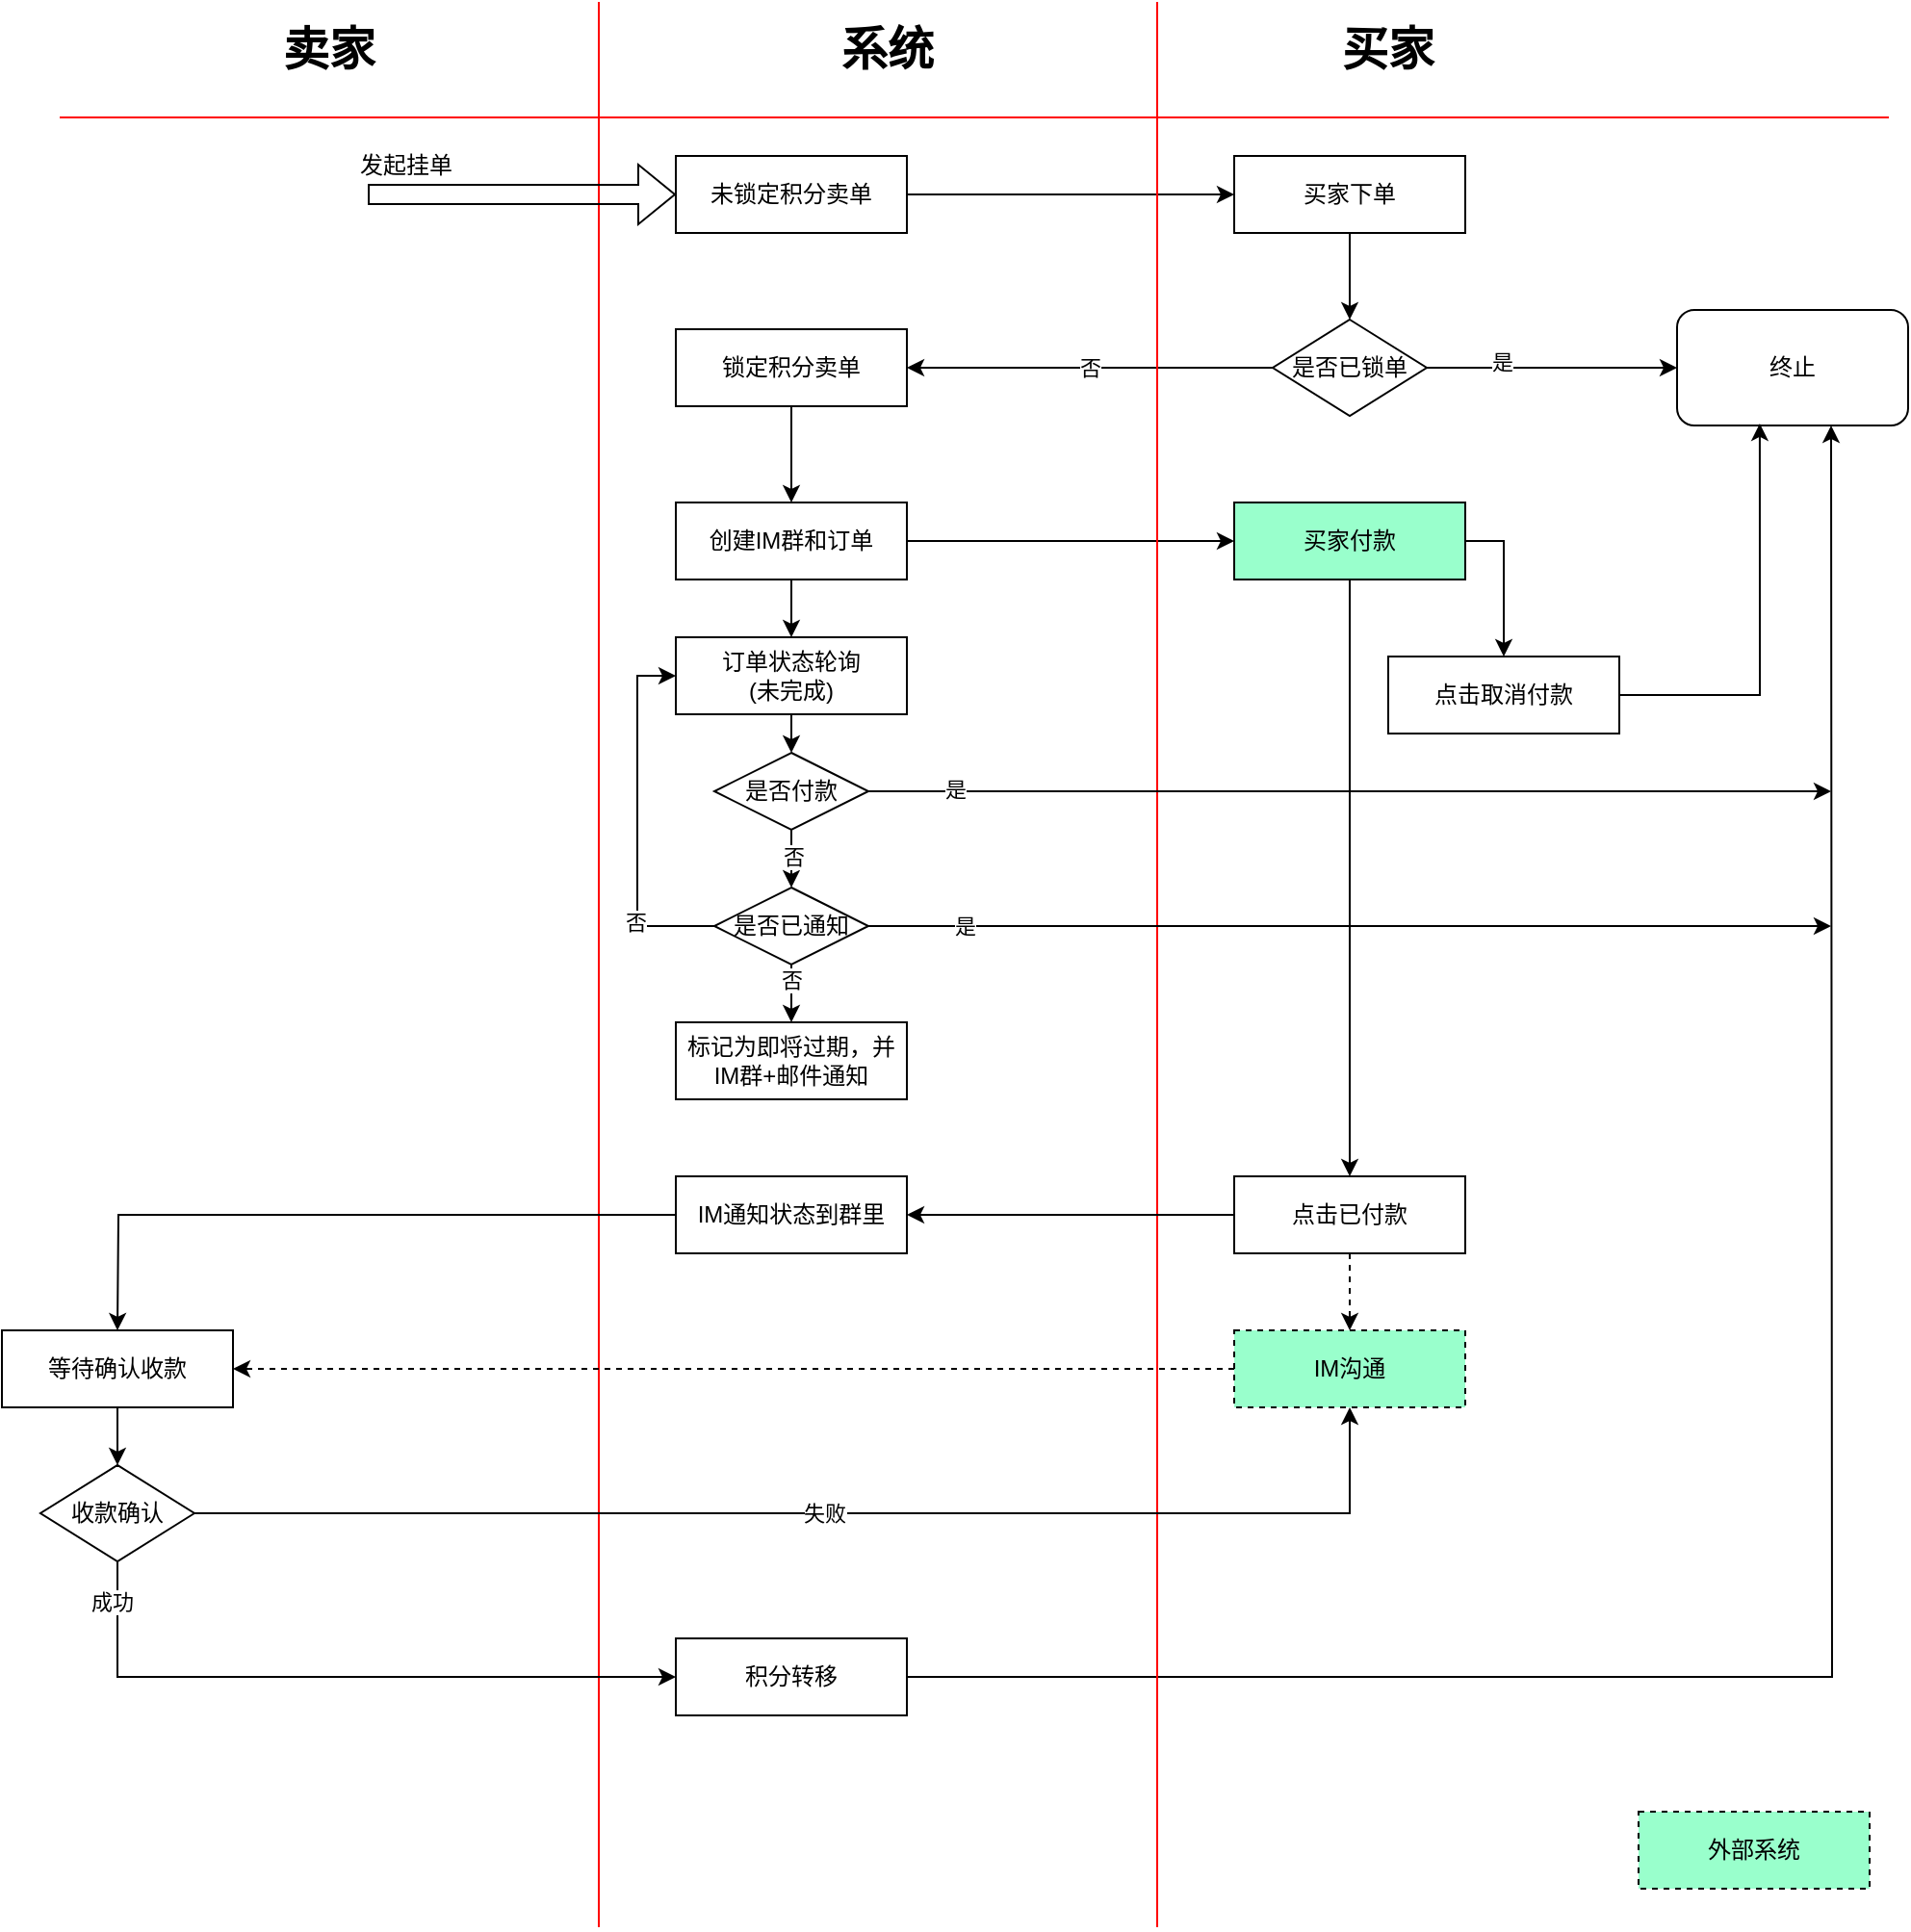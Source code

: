 <mxfile version="24.7.7">
  <diagram name="第 1 页" id="s9fELJTUidF0-A_7kJBX">
    <mxGraphModel dx="1781" dy="1723" grid="1" gridSize="10" guides="1" tooltips="1" connect="1" arrows="1" fold="1" page="1" pageScale="1" pageWidth="827" pageHeight="1169" math="0" shadow="0">
      <root>
        <mxCell id="0" />
        <mxCell id="1" parent="0" />
        <mxCell id="TlbL90M6Y9V8i7h1ZOgy-23" style="edgeStyle=orthogonalEdgeStyle;rounded=0;orthogonalLoop=1;jettySize=auto;html=1;exitX=1;exitY=0.5;exitDx=0;exitDy=0;entryX=0;entryY=0.5;entryDx=0;entryDy=0;" edge="1" parent="1" source="TlbL90M6Y9V8i7h1ZOgy-21" target="TlbL90M6Y9V8i7h1ZOgy-22">
          <mxGeometry relative="1" as="geometry" />
        </mxCell>
        <mxCell id="TlbL90M6Y9V8i7h1ZOgy-21" value="未锁定积分卖单" style="rounded=0;whiteSpace=wrap;html=1;" vertex="1" parent="1">
          <mxGeometry x="160" y="40" width="120" height="40" as="geometry" />
        </mxCell>
        <mxCell id="TlbL90M6Y9V8i7h1ZOgy-27" style="edgeStyle=orthogonalEdgeStyle;rounded=0;orthogonalLoop=1;jettySize=auto;html=1;exitX=0.5;exitY=1;exitDx=0;exitDy=0;entryX=0.5;entryY=0;entryDx=0;entryDy=0;" edge="1" parent="1" source="TlbL90M6Y9V8i7h1ZOgy-22" target="TlbL90M6Y9V8i7h1ZOgy-26">
          <mxGeometry relative="1" as="geometry" />
        </mxCell>
        <mxCell id="TlbL90M6Y9V8i7h1ZOgy-22" value="买家下单" style="rounded=0;whiteSpace=wrap;html=1;" vertex="1" parent="1">
          <mxGeometry x="450" y="40" width="120" height="40" as="geometry" />
        </mxCell>
        <mxCell id="TlbL90M6Y9V8i7h1ZOgy-75" style="edgeStyle=orthogonalEdgeStyle;rounded=0;orthogonalLoop=1;jettySize=auto;html=1;exitX=0.5;exitY=1;exitDx=0;exitDy=0;entryX=0.5;entryY=0;entryDx=0;entryDy=0;" edge="1" parent="1" source="TlbL90M6Y9V8i7h1ZOgy-24" target="TlbL90M6Y9V8i7h1ZOgy-74">
          <mxGeometry relative="1" as="geometry" />
        </mxCell>
        <mxCell id="TlbL90M6Y9V8i7h1ZOgy-24" value="锁定积分卖单" style="rounded=0;whiteSpace=wrap;html=1;" vertex="1" parent="1">
          <mxGeometry x="160" y="130" width="120" height="40" as="geometry" />
        </mxCell>
        <mxCell id="TlbL90M6Y9V8i7h1ZOgy-28" value="否" style="edgeStyle=orthogonalEdgeStyle;rounded=0;orthogonalLoop=1;jettySize=auto;html=1;exitX=0;exitY=0.5;exitDx=0;exitDy=0;entryX=1;entryY=0.5;entryDx=0;entryDy=0;" edge="1" parent="1" source="TlbL90M6Y9V8i7h1ZOgy-26" target="TlbL90M6Y9V8i7h1ZOgy-24">
          <mxGeometry relative="1" as="geometry" />
        </mxCell>
        <mxCell id="TlbL90M6Y9V8i7h1ZOgy-30" style="edgeStyle=orthogonalEdgeStyle;rounded=0;orthogonalLoop=1;jettySize=auto;html=1;exitX=1;exitY=0.5;exitDx=0;exitDy=0;entryX=0;entryY=0.5;entryDx=0;entryDy=0;" edge="1" parent="1" source="TlbL90M6Y9V8i7h1ZOgy-26" target="TlbL90M6Y9V8i7h1ZOgy-29">
          <mxGeometry relative="1" as="geometry" />
        </mxCell>
        <mxCell id="TlbL90M6Y9V8i7h1ZOgy-31" value="是" style="edgeLabel;html=1;align=center;verticalAlign=middle;resizable=0;points=[];" vertex="1" connectable="0" parent="TlbL90M6Y9V8i7h1ZOgy-30">
          <mxGeometry x="-0.4" y="3" relative="1" as="geometry">
            <mxPoint as="offset" />
          </mxGeometry>
        </mxCell>
        <mxCell id="TlbL90M6Y9V8i7h1ZOgy-26" value="是否已锁单" style="rhombus;whiteSpace=wrap;html=1;" vertex="1" parent="1">
          <mxGeometry x="470" y="125" width="80" height="50" as="geometry" />
        </mxCell>
        <mxCell id="TlbL90M6Y9V8i7h1ZOgy-29" value="终止" style="rounded=1;whiteSpace=wrap;html=1;" vertex="1" parent="1">
          <mxGeometry x="680" y="120" width="120" height="60" as="geometry" />
        </mxCell>
        <mxCell id="TlbL90M6Y9V8i7h1ZOgy-60" style="edgeStyle=orthogonalEdgeStyle;rounded=0;orthogonalLoop=1;jettySize=auto;html=1;exitX=1;exitY=0.5;exitDx=0;exitDy=0;entryX=0.5;entryY=0;entryDx=0;entryDy=0;" edge="1" parent="1" source="TlbL90M6Y9V8i7h1ZOgy-32" target="TlbL90M6Y9V8i7h1ZOgy-56">
          <mxGeometry relative="1" as="geometry" />
        </mxCell>
        <mxCell id="TlbL90M6Y9V8i7h1ZOgy-62" style="edgeStyle=orthogonalEdgeStyle;rounded=0;orthogonalLoop=1;jettySize=auto;html=1;exitX=0.5;exitY=1;exitDx=0;exitDy=0;entryX=0.5;entryY=0;entryDx=0;entryDy=0;" edge="1" parent="1" source="TlbL90M6Y9V8i7h1ZOgy-32" target="TlbL90M6Y9V8i7h1ZOgy-46">
          <mxGeometry relative="1" as="geometry" />
        </mxCell>
        <mxCell id="TlbL90M6Y9V8i7h1ZOgy-32" value="买家付款" style="rounded=0;whiteSpace=wrap;html=1;fillColor=#99FFCC;" vertex="1" parent="1">
          <mxGeometry x="450" y="220" width="120" height="40" as="geometry" />
        </mxCell>
        <mxCell id="TlbL90M6Y9V8i7h1ZOgy-42" style="edgeStyle=orthogonalEdgeStyle;rounded=0;orthogonalLoop=1;jettySize=auto;html=1;exitX=1;exitY=0.5;exitDx=0;exitDy=0;entryX=0.5;entryY=1;entryDx=0;entryDy=0;" edge="1" parent="1" source="TlbL90M6Y9V8i7h1ZOgy-39">
          <mxGeometry relative="1" as="geometry">
            <mxPoint x="300" y="890" as="sourcePoint" />
            <mxPoint x="760" y="180" as="targetPoint" />
          </mxGeometry>
        </mxCell>
        <mxCell id="TlbL90M6Y9V8i7h1ZOgy-56" value="点击取消付款" style="rounded=0;whiteSpace=wrap;html=1;" vertex="1" parent="1">
          <mxGeometry x="530" y="300" width="120" height="40" as="geometry" />
        </mxCell>
        <mxCell id="TlbL90M6Y9V8i7h1ZOgy-58" style="edgeStyle=orthogonalEdgeStyle;rounded=0;orthogonalLoop=1;jettySize=auto;html=1;exitX=1;exitY=0.5;exitDx=0;exitDy=0;entryX=0.358;entryY=0.983;entryDx=0;entryDy=0;entryPerimeter=0;" edge="1" parent="1" source="TlbL90M6Y9V8i7h1ZOgy-56" target="TlbL90M6Y9V8i7h1ZOgy-29">
          <mxGeometry relative="1" as="geometry" />
        </mxCell>
        <mxCell id="TlbL90M6Y9V8i7h1ZOgy-76" style="edgeStyle=orthogonalEdgeStyle;rounded=0;orthogonalLoop=1;jettySize=auto;html=1;exitX=1;exitY=0.5;exitDx=0;exitDy=0;entryX=0;entryY=0.5;entryDx=0;entryDy=0;" edge="1" parent="1" source="TlbL90M6Y9V8i7h1ZOgy-74" target="TlbL90M6Y9V8i7h1ZOgy-32">
          <mxGeometry relative="1" as="geometry" />
        </mxCell>
        <mxCell id="TlbL90M6Y9V8i7h1ZOgy-105" style="edgeStyle=orthogonalEdgeStyle;rounded=0;orthogonalLoop=1;jettySize=auto;html=1;exitX=0.5;exitY=1;exitDx=0;exitDy=0;entryX=0.5;entryY=0;entryDx=0;entryDy=0;" edge="1" parent="1" source="TlbL90M6Y9V8i7h1ZOgy-74" target="TlbL90M6Y9V8i7h1ZOgy-104">
          <mxGeometry relative="1" as="geometry" />
        </mxCell>
        <mxCell id="TlbL90M6Y9V8i7h1ZOgy-74" value="创建IM群和订单" style="rounded=0;whiteSpace=wrap;html=1;" vertex="1" parent="1">
          <mxGeometry x="160" y="220" width="120" height="40" as="geometry" />
        </mxCell>
        <mxCell id="TlbL90M6Y9V8i7h1ZOgy-97" value="" style="endArrow=none;html=1;rounded=0;strokeColor=#FF0000;" edge="1" parent="1">
          <mxGeometry width="50" height="50" relative="1" as="geometry">
            <mxPoint x="120" y="960" as="sourcePoint" />
            <mxPoint x="120" y="-40" as="targetPoint" />
          </mxGeometry>
        </mxCell>
        <mxCell id="TlbL90M6Y9V8i7h1ZOgy-98" value="" style="endArrow=none;html=1;rounded=0;strokeColor=#FF0000;" edge="1" parent="1">
          <mxGeometry width="50" height="50" relative="1" as="geometry">
            <mxPoint x="410" y="960" as="sourcePoint" />
            <mxPoint x="410" y="-40" as="targetPoint" />
          </mxGeometry>
        </mxCell>
        <mxCell id="TlbL90M6Y9V8i7h1ZOgy-99" value="卖家" style="text;html=1;align=center;verticalAlign=middle;whiteSpace=wrap;rounded=0;fontStyle=1;fontSize=24;" vertex="1" parent="1">
          <mxGeometry x="-50" y="-30" width="60" height="30" as="geometry" />
        </mxCell>
        <mxCell id="TlbL90M6Y9V8i7h1ZOgy-100" value="系统" style="text;html=1;align=center;verticalAlign=middle;whiteSpace=wrap;rounded=0;fontStyle=1;fontSize=24;" vertex="1" parent="1">
          <mxGeometry x="240" y="-30" width="60" height="30" as="geometry" />
        </mxCell>
        <mxCell id="TlbL90M6Y9V8i7h1ZOgy-101" value="买家" style="text;html=1;align=center;verticalAlign=middle;whiteSpace=wrap;rounded=0;fontStyle=1;fontSize=24;" vertex="1" parent="1">
          <mxGeometry x="500" y="-30" width="60" height="30" as="geometry" />
        </mxCell>
        <mxCell id="TlbL90M6Y9V8i7h1ZOgy-102" value="" style="endArrow=none;html=1;rounded=0;strokeColor=#FF0000;" edge="1" parent="1">
          <mxGeometry width="50" height="50" relative="1" as="geometry">
            <mxPoint x="-160" y="20" as="sourcePoint" />
            <mxPoint x="790" y="20" as="targetPoint" />
          </mxGeometry>
        </mxCell>
        <mxCell id="TlbL90M6Y9V8i7h1ZOgy-114" style="edgeStyle=orthogonalEdgeStyle;rounded=0;orthogonalLoop=1;jettySize=auto;html=1;exitX=0.5;exitY=1;exitDx=0;exitDy=0;entryX=0.5;entryY=0;entryDx=0;entryDy=0;" edge="1" parent="1" source="TlbL90M6Y9V8i7h1ZOgy-104" target="TlbL90M6Y9V8i7h1ZOgy-113">
          <mxGeometry relative="1" as="geometry" />
        </mxCell>
        <mxCell id="TlbL90M6Y9V8i7h1ZOgy-104" value="订单状态轮询&lt;div&gt;(未完成)&lt;/div&gt;" style="rounded=0;whiteSpace=wrap;html=1;" vertex="1" parent="1">
          <mxGeometry x="160" y="290" width="120" height="40" as="geometry" />
        </mxCell>
        <mxCell id="TlbL90M6Y9V8i7h1ZOgy-110" style="edgeStyle=orthogonalEdgeStyle;rounded=0;orthogonalLoop=1;jettySize=auto;html=1;exitX=0;exitY=0.5;exitDx=0;exitDy=0;entryX=0;entryY=0.5;entryDx=0;entryDy=0;" edge="1" parent="1" source="TlbL90M6Y9V8i7h1ZOgy-106" target="TlbL90M6Y9V8i7h1ZOgy-104">
          <mxGeometry relative="1" as="geometry" />
        </mxCell>
        <mxCell id="TlbL90M6Y9V8i7h1ZOgy-111" value="否" style="edgeLabel;html=1;align=center;verticalAlign=middle;resizable=0;points=[];" vertex="1" connectable="0" parent="TlbL90M6Y9V8i7h1ZOgy-110">
          <mxGeometry x="-0.55" y="1" relative="1" as="geometry">
            <mxPoint as="offset" />
          </mxGeometry>
        </mxCell>
        <mxCell id="TlbL90M6Y9V8i7h1ZOgy-125" style="edgeStyle=orthogonalEdgeStyle;rounded=0;orthogonalLoop=1;jettySize=auto;html=1;exitX=0.5;exitY=1;exitDx=0;exitDy=0;entryX=0.5;entryY=0;entryDx=0;entryDy=0;" edge="1" parent="1" source="TlbL90M6Y9V8i7h1ZOgy-106">
          <mxGeometry relative="1" as="geometry">
            <mxPoint x="220" y="490" as="targetPoint" />
          </mxGeometry>
        </mxCell>
        <mxCell id="TlbL90M6Y9V8i7h1ZOgy-126" value="否" style="edgeLabel;html=1;align=center;verticalAlign=middle;resizable=0;points=[];" vertex="1" connectable="0" parent="TlbL90M6Y9V8i7h1ZOgy-125">
          <mxGeometry x="-0.567" relative="1" as="geometry">
            <mxPoint y="1" as="offset" />
          </mxGeometry>
        </mxCell>
        <mxCell id="TlbL90M6Y9V8i7h1ZOgy-130" style="edgeStyle=orthogonalEdgeStyle;rounded=0;orthogonalLoop=1;jettySize=auto;html=1;exitX=1;exitY=0.5;exitDx=0;exitDy=0;" edge="1" parent="1" source="TlbL90M6Y9V8i7h1ZOgy-106">
          <mxGeometry relative="1" as="geometry">
            <mxPoint x="760" y="440" as="targetPoint" />
          </mxGeometry>
        </mxCell>
        <mxCell id="TlbL90M6Y9V8i7h1ZOgy-131" value="是" style="edgeLabel;html=1;align=center;verticalAlign=middle;resizable=0;points=[];" vertex="1" connectable="0" parent="TlbL90M6Y9V8i7h1ZOgy-130">
          <mxGeometry x="-0.8" y="1" relative="1" as="geometry">
            <mxPoint y="1" as="offset" />
          </mxGeometry>
        </mxCell>
        <mxCell id="TlbL90M6Y9V8i7h1ZOgy-106" value="是否已通知" style="rhombus;whiteSpace=wrap;html=1;" vertex="1" parent="1">
          <mxGeometry x="180" y="420" width="80" height="40" as="geometry" />
        </mxCell>
        <mxCell id="TlbL90M6Y9V8i7h1ZOgy-115" style="edgeStyle=orthogonalEdgeStyle;rounded=0;orthogonalLoop=1;jettySize=auto;html=1;exitX=0.5;exitY=1;exitDx=0;exitDy=0;entryX=0.5;entryY=0;entryDx=0;entryDy=0;" edge="1" parent="1" source="TlbL90M6Y9V8i7h1ZOgy-113" target="TlbL90M6Y9V8i7h1ZOgy-106">
          <mxGeometry relative="1" as="geometry" />
        </mxCell>
        <mxCell id="TlbL90M6Y9V8i7h1ZOgy-116" value="否" style="edgeLabel;html=1;align=center;verticalAlign=middle;resizable=0;points=[];" vertex="1" connectable="0" parent="TlbL90M6Y9V8i7h1ZOgy-115">
          <mxGeometry x="-0.167" y="1" relative="1" as="geometry">
            <mxPoint y="1" as="offset" />
          </mxGeometry>
        </mxCell>
        <mxCell id="TlbL90M6Y9V8i7h1ZOgy-121" style="edgeStyle=orthogonalEdgeStyle;rounded=0;orthogonalLoop=1;jettySize=auto;html=1;exitX=1;exitY=0.5;exitDx=0;exitDy=0;" edge="1" parent="1" source="TlbL90M6Y9V8i7h1ZOgy-113">
          <mxGeometry relative="1" as="geometry">
            <mxPoint x="760" y="370" as="targetPoint" />
          </mxGeometry>
        </mxCell>
        <mxCell id="TlbL90M6Y9V8i7h1ZOgy-129" value="是" style="edgeLabel;html=1;align=center;verticalAlign=middle;resizable=0;points=[];" vertex="1" connectable="0" parent="TlbL90M6Y9V8i7h1ZOgy-121">
          <mxGeometry x="-0.82" y="2" relative="1" as="geometry">
            <mxPoint y="1" as="offset" />
          </mxGeometry>
        </mxCell>
        <mxCell id="TlbL90M6Y9V8i7h1ZOgy-113" value="是否付款" style="rhombus;whiteSpace=wrap;html=1;" vertex="1" parent="1">
          <mxGeometry x="180" y="350" width="80" height="40" as="geometry" />
        </mxCell>
        <mxCell id="TlbL90M6Y9V8i7h1ZOgy-117" value="标记为即将过期，并IM群+邮件通知" style="rounded=0;whiteSpace=wrap;html=1;" vertex="1" parent="1">
          <mxGeometry x="160" y="490" width="120" height="40" as="geometry" />
        </mxCell>
        <mxCell id="TlbL90M6Y9V8i7h1ZOgy-122" value="" style="shape=flexArrow;endArrow=classic;html=1;rounded=0;entryX=0;entryY=0.5;entryDx=0;entryDy=0;" edge="1" parent="1" target="TlbL90M6Y9V8i7h1ZOgy-21">
          <mxGeometry width="50" height="50" relative="1" as="geometry">
            <mxPoint y="60" as="sourcePoint" />
            <mxPoint x="270" y="190" as="targetPoint" />
          </mxGeometry>
        </mxCell>
        <mxCell id="TlbL90M6Y9V8i7h1ZOgy-123" value="发起挂单" style="text;html=1;align=center;verticalAlign=middle;whiteSpace=wrap;rounded=0;" vertex="1" parent="1">
          <mxGeometry x="-10" y="30" width="60" height="30" as="geometry" />
        </mxCell>
        <mxCell id="TlbL90M6Y9V8i7h1ZOgy-38" style="edgeStyle=orthogonalEdgeStyle;rounded=0;orthogonalLoop=1;jettySize=auto;html=1;exitX=0;exitY=0.5;exitDx=0;exitDy=0;entryX=1;entryY=0.5;entryDx=0;entryDy=0;dashed=1;" edge="1" parent="1" source="TlbL90M6Y9V8i7h1ZOgy-35">
          <mxGeometry relative="1" as="geometry">
            <mxPoint x="-70" y="670" as="targetPoint" />
          </mxGeometry>
        </mxCell>
        <mxCell id="TlbL90M6Y9V8i7h1ZOgy-35" value="IM沟通" style="rounded=0;whiteSpace=wrap;html=1;fillColor=#99FFCC;dashed=1;" vertex="1" parent="1">
          <mxGeometry x="450" y="650" width="120" height="40" as="geometry" />
        </mxCell>
        <mxCell id="TlbL90M6Y9V8i7h1ZOgy-65" style="edgeStyle=orthogonalEdgeStyle;rounded=0;orthogonalLoop=1;jettySize=auto;html=1;exitX=0.5;exitY=1;exitDx=0;exitDy=0;entryX=0;entryY=0.5;entryDx=0;entryDy=0;" edge="1" parent="1" target="TlbL90M6Y9V8i7h1ZOgy-63">
          <mxGeometry relative="1" as="geometry">
            <mxPoint x="-130" y="690" as="sourcePoint" />
          </mxGeometry>
        </mxCell>
        <mxCell id="TlbL90M6Y9V8i7h1ZOgy-37" value="等待确认收款" style="rounded=0;whiteSpace=wrap;html=1;" vertex="1" parent="1">
          <mxGeometry x="-190" y="650" width="120" height="40" as="geometry" />
        </mxCell>
        <mxCell id="TlbL90M6Y9V8i7h1ZOgy-39" value="积分转移" style="rounded=0;whiteSpace=wrap;html=1;" vertex="1" parent="1">
          <mxGeometry x="160" y="810" width="120" height="40" as="geometry" />
        </mxCell>
        <mxCell id="TlbL90M6Y9V8i7h1ZOgy-50" style="edgeStyle=orthogonalEdgeStyle;rounded=0;orthogonalLoop=1;jettySize=auto;html=1;exitX=0;exitY=0.5;exitDx=0;exitDy=0;entryX=1;entryY=0.5;entryDx=0;entryDy=0;" edge="1" parent="1" source="TlbL90M6Y9V8i7h1ZOgy-46" target="TlbL90M6Y9V8i7h1ZOgy-49">
          <mxGeometry relative="1" as="geometry" />
        </mxCell>
        <mxCell id="TlbL90M6Y9V8i7h1ZOgy-52" style="edgeStyle=orthogonalEdgeStyle;rounded=0;orthogonalLoop=1;jettySize=auto;html=1;exitX=0.5;exitY=1;exitDx=0;exitDy=0;entryX=0.5;entryY=0;entryDx=0;entryDy=0;dashed=1;" edge="1" parent="1" source="TlbL90M6Y9V8i7h1ZOgy-46" target="TlbL90M6Y9V8i7h1ZOgy-35">
          <mxGeometry relative="1" as="geometry" />
        </mxCell>
        <mxCell id="TlbL90M6Y9V8i7h1ZOgy-46" value="点击已付款" style="rounded=0;whiteSpace=wrap;html=1;" vertex="1" parent="1">
          <mxGeometry x="450" y="570" width="120" height="40" as="geometry" />
        </mxCell>
        <mxCell id="TlbL90M6Y9V8i7h1ZOgy-51" style="edgeStyle=orthogonalEdgeStyle;rounded=0;orthogonalLoop=1;jettySize=auto;html=1;exitX=0;exitY=0.5;exitDx=0;exitDy=0;entryX=0.5;entryY=0;entryDx=0;entryDy=0;" edge="1" parent="1" source="TlbL90M6Y9V8i7h1ZOgy-49">
          <mxGeometry relative="1" as="geometry">
            <mxPoint x="-130" y="650" as="targetPoint" />
          </mxGeometry>
        </mxCell>
        <mxCell id="TlbL90M6Y9V8i7h1ZOgy-49" value="IM通知状态到群里" style="rounded=0;whiteSpace=wrap;html=1;" vertex="1" parent="1">
          <mxGeometry x="160" y="570" width="120" height="40" as="geometry" />
        </mxCell>
        <mxCell id="TlbL90M6Y9V8i7h1ZOgy-66" style="edgeStyle=orthogonalEdgeStyle;rounded=0;orthogonalLoop=1;jettySize=auto;html=1;exitX=1;exitY=0.5;exitDx=0;exitDy=0;entryX=0;entryY=0.5;entryDx=0;entryDy=0;" edge="1" parent="1" source="TlbL90M6Y9V8i7h1ZOgy-63" target="TlbL90M6Y9V8i7h1ZOgy-39">
          <mxGeometry relative="1" as="geometry" />
        </mxCell>
        <mxCell id="TlbL90M6Y9V8i7h1ZOgy-67" value="成功" style="edgeLabel;html=1;align=center;verticalAlign=middle;resizable=0;points=[];" vertex="1" connectable="0" parent="TlbL90M6Y9V8i7h1ZOgy-66">
          <mxGeometry x="-0.7" y="-2" relative="1" as="geometry">
            <mxPoint x="-1" y="-32" as="offset" />
          </mxGeometry>
        </mxCell>
        <mxCell id="TlbL90M6Y9V8i7h1ZOgy-71" value="失败" style="edgeStyle=orthogonalEdgeStyle;rounded=0;orthogonalLoop=1;jettySize=auto;html=1;exitX=0.5;exitY=0;exitDx=0;exitDy=0;entryX=0.5;entryY=1;entryDx=0;entryDy=0;" edge="1" parent="1" source="TlbL90M6Y9V8i7h1ZOgy-63" target="TlbL90M6Y9V8i7h1ZOgy-35">
          <mxGeometry relative="1" as="geometry">
            <mxPoint x="-40" y="765.5" as="targetPoint" />
          </mxGeometry>
        </mxCell>
        <mxCell id="TlbL90M6Y9V8i7h1ZOgy-63" value="收款确认" style="rhombus;whiteSpace=wrap;html=1;direction=south;" vertex="1" parent="1">
          <mxGeometry x="-170" y="720" width="80" height="50" as="geometry" />
        </mxCell>
        <mxCell id="TlbL90M6Y9V8i7h1ZOgy-103" value="外部系统" style="rounded=0;whiteSpace=wrap;html=1;fillColor=#99FFCC;dashed=1;" vertex="1" parent="1">
          <mxGeometry x="660" y="900" width="120" height="40" as="geometry" />
        </mxCell>
      </root>
    </mxGraphModel>
  </diagram>
</mxfile>
